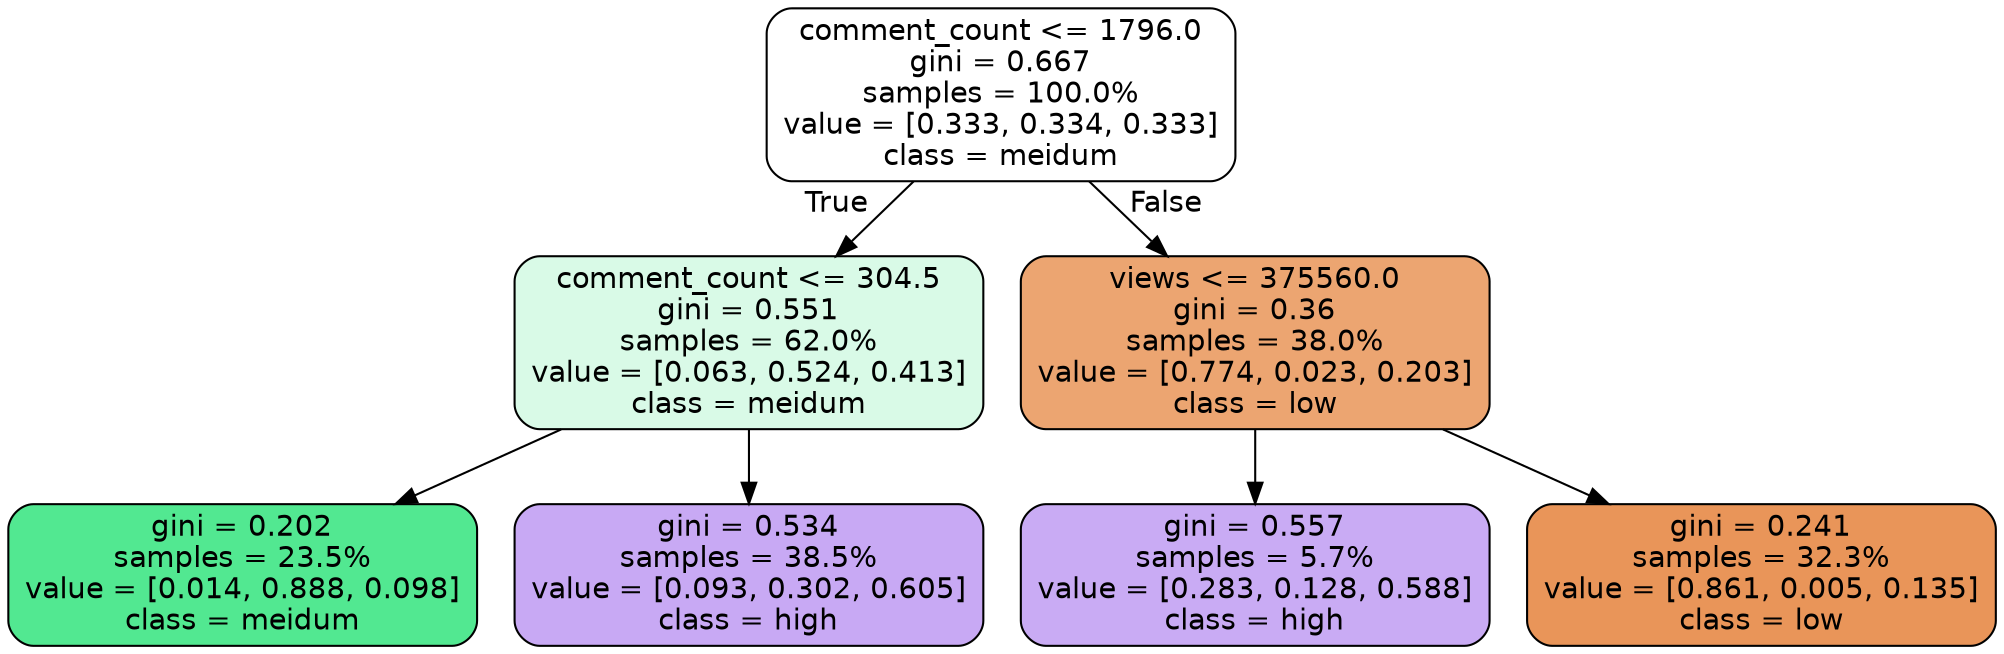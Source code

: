 digraph Tree {
node [shape=box, style="filled, rounded", color="black", fontname=helvetica] ;
edge [fontname=helvetica] ;
0 [label="comment_count <= 1796.0\ngini = 0.667\nsamples = 100.0%\nvalue = [0.333, 0.334, 0.333]\nclass = meidum", fillcolor="#ffffff"] ;
1 [label="comment_count <= 304.5\ngini = 0.551\nsamples = 62.0%\nvalue = [0.063, 0.524, 0.413]\nclass = meidum", fillcolor="#d9fae7"] ;
0 -> 1 [labeldistance=2.5, labelangle=45, headlabel="True"] ;
2 [label="gini = 0.202\nsamples = 23.5%\nvalue = [0.014, 0.888, 0.098]\nclass = meidum", fillcolor="#52e891"] ;
1 -> 2 ;
3 [label="gini = 0.534\nsamples = 38.5%\nvalue = [0.093, 0.302, 0.605]\nclass = high", fillcolor="#c8a9f4"] ;
1 -> 3 ;
4 [label="views <= 375560.0\ngini = 0.36\nsamples = 38.0%\nvalue = [0.774, 0.023, 0.203]\nclass = low", fillcolor="#eca571"] ;
0 -> 4 [labeldistance=2.5, labelangle=-45, headlabel="False"] ;
5 [label="gini = 0.557\nsamples = 5.7%\nvalue = [0.283, 0.128, 0.588]\nclass = high", fillcolor="#c9abf4"] ;
4 -> 5 ;
6 [label="gini = 0.241\nsamples = 32.3%\nvalue = [0.861, 0.005, 0.135]\nclass = low", fillcolor="#e99559"] ;
4 -> 6 ;
}